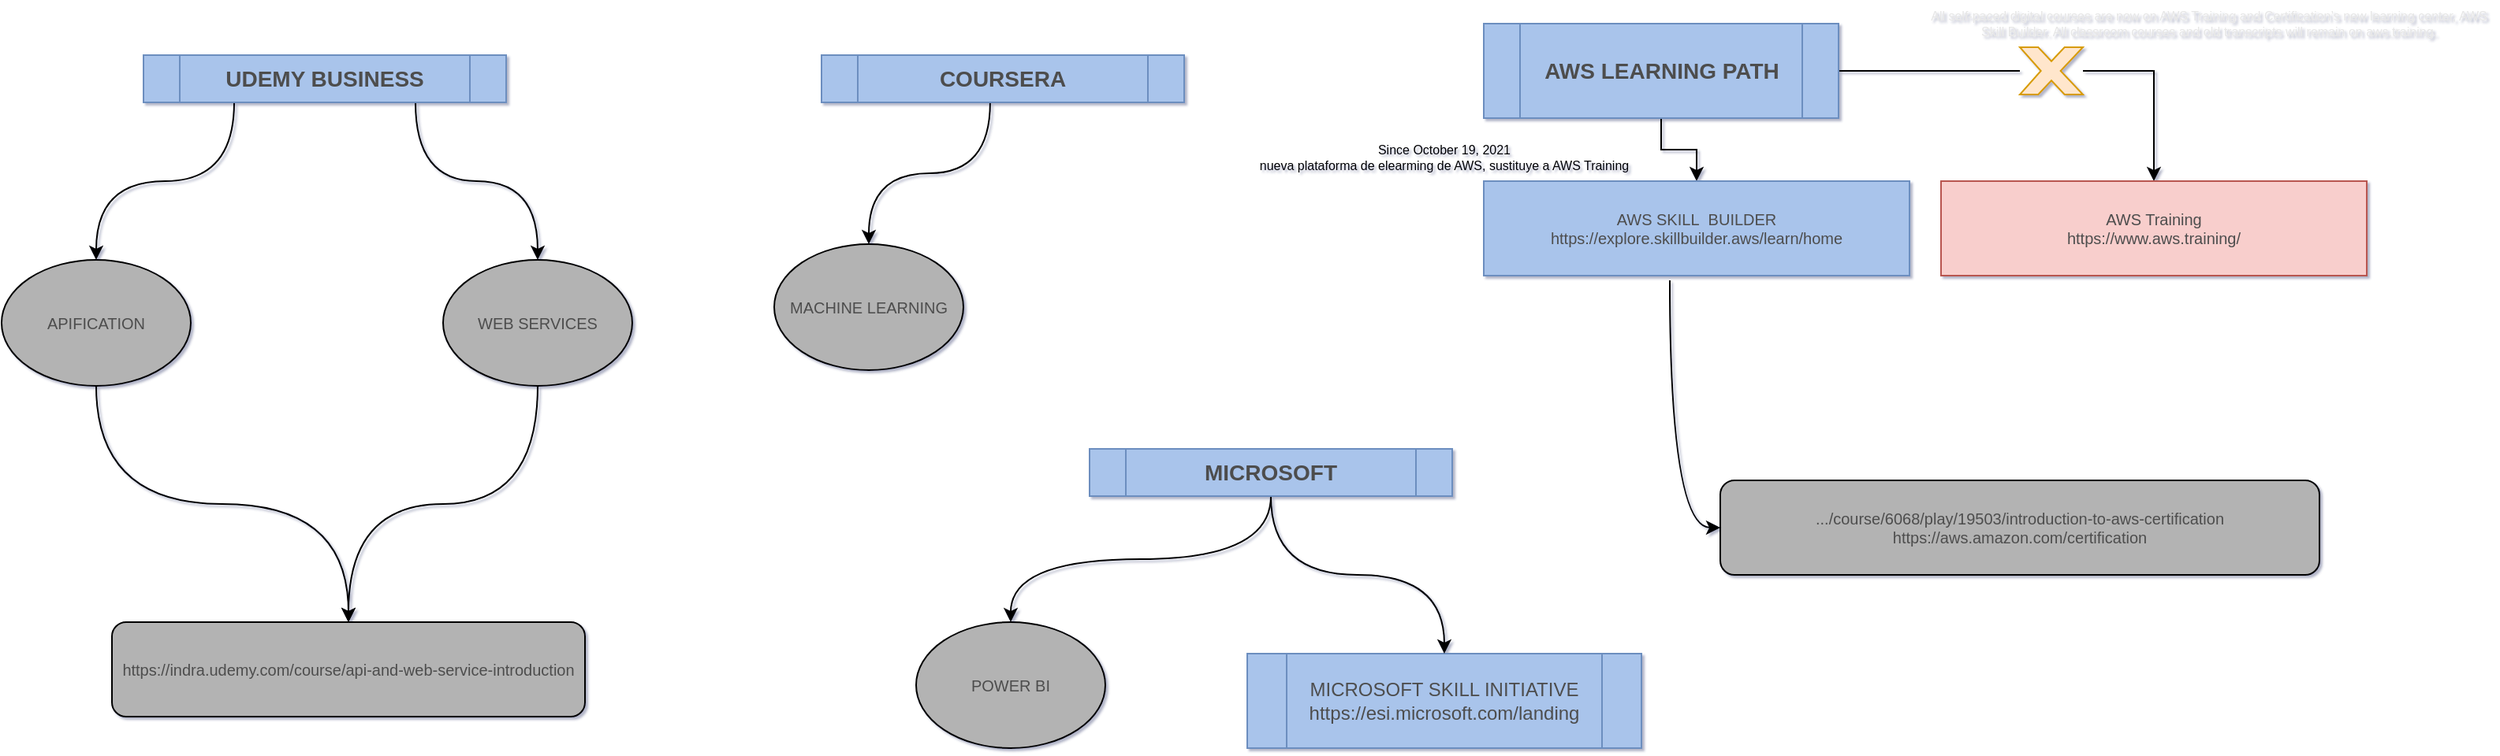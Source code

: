 <mxfile compressed="true" version="16.1.2" type="github"><diagram id="KEv1M6iN3db5MiAupULR" name="Page-1"><mxGraphModel dx="2506" dy="927" grid="1" gridSize="10" guides="1" tooltips="1" connect="1" arrows="1" fold="1" page="1" pageScale="1" pageWidth="850" pageHeight="1100" math="0" shadow="1"><root><mxCell id="0"/><mxCell id="1" parent="0"/><mxCell id="sYqm0jYEy3haPevt1rFF-3" value="" style="edgeStyle=orthogonalEdgeStyle;rounded=0;orthogonalLoop=1;jettySize=auto;html=1;exitX=0.5;exitY=1;exitDx=0;exitDy=0;" parent="1" source="nZc_73Oy2-s8aW7Hdju8-3" target="sYqm0jYEy3haPevt1rFF-2" edge="1"><mxGeometry relative="1" as="geometry"><mxPoint x="410" y="90" as="sourcePoint"/></mxGeometry></mxCell><mxCell id="sYqm0jYEy3haPevt1rFF-6" style="edgeStyle=orthogonalEdgeStyle;rounded=0;orthogonalLoop=1;jettySize=auto;html=1;startArrow=none;" parent="1" source="sYqm0jYEy3haPevt1rFF-7" target="sYqm0jYEy3haPevt1rFF-5" edge="1"><mxGeometry relative="1" as="geometry"><mxPoint x="500" y="60" as="targetPoint"/><Array as="points"><mxPoint x="635" y="60"/></Array></mxGeometry></mxCell><mxCell id="sYqm0jYEy3haPevt1rFF-2" value="AWS SKILL&amp;nbsp; BUILDER&lt;br style=&quot;font-size: 10px;&quot;&gt;https://explore.skillbuilder.aws/learn/home" style="rounded=0;whiteSpace=wrap;html=1;fontSize=10;fillColor=#A9C4EB;strokeColor=#6c8ebf;fontColor=#4D4D4D;" parent="1" vertex="1"><mxGeometry x="210" y="130" width="270" height="60" as="geometry"/></mxCell><mxCell id="sYqm0jYEy3haPevt1rFF-4" value="Since October 19, 2021&lt;br&gt;nueva plataforma de elearming de AWS, sustituye a AWS Training" style="text;html=1;strokeColor=none;fillColor=none;align=center;verticalAlign=middle;whiteSpace=wrap;rounded=0;fontSize=8;" parent="1" vertex="1"><mxGeometry x="60" y="100" width="250" height="30" as="geometry"/></mxCell><mxCell id="nZc_73Oy2-s8aW7Hdju8-2" style="edgeStyle=orthogonalEdgeStyle;rounded=0;orthogonalLoop=1;jettySize=auto;html=1;exitX=0.437;exitY=1.05;exitDx=0;exitDy=0;entryX=0;entryY=0.5;entryDx=0;entryDy=0;fontSize=8;fontColor=#4D4D4D;exitPerimeter=0;curved=1;" parent="1" source="sYqm0jYEy3haPevt1rFF-2" target="nZc_73Oy2-s8aW7Hdju8-1" edge="1"><mxGeometry relative="1" as="geometry"/></mxCell><mxCell id="sYqm0jYEy3haPevt1rFF-5" value="AWS Training&lt;br style=&quot;font-size: 10px;&quot;&gt;https://www.aws.training/" style="rounded=0;whiteSpace=wrap;html=1;fillColor=#f8cecc;strokeColor=#b85450;fontColor=#4D4D4D;fontSize=10;" parent="1" vertex="1"><mxGeometry x="500" y="130" width="270" height="60" as="geometry"/></mxCell><mxCell id="sYqm0jYEy3haPevt1rFF-7" value="" style="verticalLabelPosition=bottom;verticalAlign=top;html=1;shape=mxgraph.basic.x;fillColor=#ffe6cc;strokeColor=#d79b00;" parent="1" vertex="1"><mxGeometry x="550" y="45" width="40" height="30" as="geometry"/></mxCell><mxCell id="sYqm0jYEy3haPevt1rFF-9" value="" style="edgeStyle=orthogonalEdgeStyle;rounded=0;orthogonalLoop=1;jettySize=auto;html=1;endArrow=none;exitX=1;exitY=0.5;exitDx=0;exitDy=0;" parent="1" source="nZc_73Oy2-s8aW7Hdju8-3" target="sYqm0jYEy3haPevt1rFF-7" edge="1"><mxGeometry relative="1" as="geometry"><mxPoint x="635" y="130" as="targetPoint"/><mxPoint x="470" y="60" as="sourcePoint"/></mxGeometry></mxCell><mxCell id="sYqm0jYEy3haPevt1rFF-10" value="All self-paced digital courses are now on AWS Training and Certification’s new learning center, AWS Skill Builder. All classroom courses and old transcripts will remain on aws.training." style="text;html=1;strokeColor=none;fillColor=none;align=center;verticalAlign=middle;whiteSpace=wrap;rounded=0;fontColor=#E6E6E6;fontSize=8;" parent="1" vertex="1"><mxGeometry x="490" y="15" width="360" height="30" as="geometry"/></mxCell><mxCell id="nZc_73Oy2-s8aW7Hdju8-1" value=".../course/6068/play/19503/introduction-to-aws-certification&lt;br&gt;https://aws.amazon.com/certification" style="rounded=1;whiteSpace=wrap;html=1;fontSize=10;fontColor=#4D4D4D;fillColor=#B3B3B3;" parent="1" vertex="1"><mxGeometry x="360" y="320" width="380" height="60" as="geometry"/></mxCell><mxCell id="nZc_73Oy2-s8aW7Hdju8-3" value="AWS LEARNING PATH" style="shape=process;whiteSpace=wrap;html=1;backgroundOutline=1;fontSize=14;fontStyle=1;fillColor=#A9C4EB;strokeColor=#6c8ebf;fontColor=#4D4D4D;" parent="1" vertex="1"><mxGeometry x="210" y="30" width="225" height="60" as="geometry"/></mxCell><mxCell id="nZc_73Oy2-s8aW7Hdju8-17" style="edgeStyle=orthogonalEdgeStyle;curved=1;rounded=0;orthogonalLoop=1;jettySize=auto;html=1;exitX=0.465;exitY=1;exitDx=0;exitDy=0;entryX=0.5;entryY=0;entryDx=0;entryDy=0;labelBorderColor=#000000;fontSize=10;fontColor=#4D4D4D;exitPerimeter=0;" parent="1" source="nZc_73Oy2-s8aW7Hdju8-4" target="nZc_73Oy2-s8aW7Hdju8-16" edge="1"><mxGeometry relative="1" as="geometry"/></mxCell><mxCell id="nZc_73Oy2-s8aW7Hdju8-4" value="COURSERA&lt;br style=&quot;font-size: 14px;&quot;&gt;" style="shape=process;whiteSpace=wrap;html=1;backgroundOutline=1;fontSize=14;fontStyle=1;fillColor=#A9C4EB;strokeColor=#6c8ebf;fontColor=#4D4D4D;" parent="1" vertex="1"><mxGeometry x="-210" y="50" width="230" height="30" as="geometry"/></mxCell><mxCell id="nZc_73Oy2-s8aW7Hdju8-9" style="edgeStyle=orthogonalEdgeStyle;rounded=0;orthogonalLoop=1;jettySize=auto;html=1;exitX=0.25;exitY=1;exitDx=0;exitDy=0;fontSize=10;fontColor=#4D4D4D;labelBorderColor=#000000;curved=1;" parent="1" source="nZc_73Oy2-s8aW7Hdju8-5" target="nZc_73Oy2-s8aW7Hdju8-11" edge="1"><mxGeometry relative="1" as="geometry"/></mxCell><mxCell id="nZc_73Oy2-s8aW7Hdju8-13" style="edgeStyle=orthogonalEdgeStyle;rounded=0;orthogonalLoop=1;jettySize=auto;html=1;exitX=0.75;exitY=1;exitDx=0;exitDy=0;fontSize=10;fontColor=#4D4D4D;curved=1;" parent="1" source="nZc_73Oy2-s8aW7Hdju8-5" target="nZc_73Oy2-s8aW7Hdju8-12" edge="1"><mxGeometry relative="1" as="geometry"/></mxCell><mxCell id="nZc_73Oy2-s8aW7Hdju8-5" value="UDEMY BUSINESS" style="shape=process;whiteSpace=wrap;html=1;backgroundOutline=1;fontSize=14;fontStyle=1;fillColor=#A9C4EB;strokeColor=#6c8ebf;fontColor=#4D4D4D;" parent="1" vertex="1"><mxGeometry x="-640" y="50" width="230" height="30" as="geometry"/></mxCell><mxCell id="nZc_73Oy2-s8aW7Hdju8-8" value="&lt;span&gt;https://indra.udemy.com/course/api-and-web-service-introduction&lt;/span&gt;" style="rounded=1;whiteSpace=wrap;html=1;fontSize=10;fontColor=#4D4D4D;fillColor=#B3B3B3;" parent="1" vertex="1"><mxGeometry x="-660" y="410" width="300" height="60" as="geometry"/></mxCell><mxCell id="nZc_73Oy2-s8aW7Hdju8-15" style="edgeStyle=orthogonalEdgeStyle;rounded=0;orthogonalLoop=1;jettySize=auto;html=1;exitX=0.5;exitY=1;exitDx=0;exitDy=0;fontSize=10;fontColor=#4D4D4D;entryX=0.5;entryY=0;entryDx=0;entryDy=0;curved=1;" parent="1" source="nZc_73Oy2-s8aW7Hdju8-11" target="nZc_73Oy2-s8aW7Hdju8-8" edge="1"><mxGeometry relative="1" as="geometry"><mxPoint x="-410" y="310" as="targetPoint"/></mxGeometry></mxCell><mxCell id="nZc_73Oy2-s8aW7Hdju8-11" value="APIFICATION" style="ellipse;whiteSpace=wrap;html=1;fontSize=10;fontColor=#4D4D4D;fillColor=#B3B3B3;" parent="1" vertex="1"><mxGeometry x="-730" y="180" width="120" height="80" as="geometry"/></mxCell><mxCell id="nZc_73Oy2-s8aW7Hdju8-14" style="edgeStyle=orthogonalEdgeStyle;rounded=0;orthogonalLoop=1;jettySize=auto;html=1;exitX=0.5;exitY=1;exitDx=0;exitDy=0;entryX=0.5;entryY=0;entryDx=0;entryDy=0;fontSize=10;fontColor=#4D4D4D;curved=1;" parent="1" source="nZc_73Oy2-s8aW7Hdju8-12" target="nZc_73Oy2-s8aW7Hdju8-8" edge="1"><mxGeometry relative="1" as="geometry"/></mxCell><mxCell id="nZc_73Oy2-s8aW7Hdju8-12" value="WEB SERVICES" style="ellipse;whiteSpace=wrap;html=1;fontSize=10;fontColor=#4D4D4D;fillColor=#B3B3B3;" parent="1" vertex="1"><mxGeometry x="-450" y="180" width="120" height="80" as="geometry"/></mxCell><mxCell id="nZc_73Oy2-s8aW7Hdju8-16" value="MACHINE LEARNING" style="ellipse;whiteSpace=wrap;html=1;fontSize=10;fontColor=#4D4D4D;fillColor=#B3B3B3;" parent="1" vertex="1"><mxGeometry x="-240" y="170" width="120" height="80" as="geometry"/></mxCell><UserObject label="MICROSOFT SKILL INITIATIVE https://esi.microsoft.com/landing" link="https://esi.microsoft.com/landing" id="l-BeWW_Nfe_I3PWUTiG--1"><mxCell style="shape=process;whiteSpace=wrap;html=1;backgroundOutline=1;fillColor=#A9C4EB;strokeColor=#6C8EBF;gradientColor=none;fontColor=#4D4D4D;" vertex="1" parent="1"><mxGeometry x="60" y="430" width="250" height="60" as="geometry"/></mxCell></UserObject><mxCell id="l-BeWW_Nfe_I3PWUTiG--4" style="edgeStyle=orthogonalEdgeStyle;orthogonalLoop=1;jettySize=auto;html=1;exitX=0.5;exitY=1;exitDx=0;exitDy=0;entryX=0.5;entryY=0;entryDx=0;entryDy=0;fontColor=#4D4D4D;curved=1;" edge="1" parent="1" source="l-BeWW_Nfe_I3PWUTiG--2" target="l-BeWW_Nfe_I3PWUTiG--1"><mxGeometry relative="1" as="geometry"/></mxCell><mxCell id="l-BeWW_Nfe_I3PWUTiG--5" style="edgeStyle=orthogonalEdgeStyle;curved=1;orthogonalLoop=1;jettySize=auto;html=1;exitX=0.5;exitY=1;exitDx=0;exitDy=0;entryX=0.5;entryY=0;entryDx=0;entryDy=0;fontColor=#4D4D4D;" edge="1" parent="1" source="l-BeWW_Nfe_I3PWUTiG--2" target="l-BeWW_Nfe_I3PWUTiG--3"><mxGeometry relative="1" as="geometry"/></mxCell><mxCell id="l-BeWW_Nfe_I3PWUTiG--2" value="MICROSOFT" style="shape=process;whiteSpace=wrap;html=1;backgroundOutline=1;fontSize=14;fontStyle=1;fillColor=#A9C4EB;strokeColor=#6c8ebf;fontColor=#4D4D4D;" vertex="1" parent="1"><mxGeometry x="-40" y="300" width="230" height="30" as="geometry"/></mxCell><mxCell id="l-BeWW_Nfe_I3PWUTiG--3" value="POWER BI" style="ellipse;whiteSpace=wrap;html=1;fontSize=10;fontColor=#4D4D4D;fillColor=#B3B3B3;" vertex="1" parent="1"><mxGeometry x="-150" y="410" width="120" height="80" as="geometry"/></mxCell></root></mxGraphModel></diagram></mxfile>